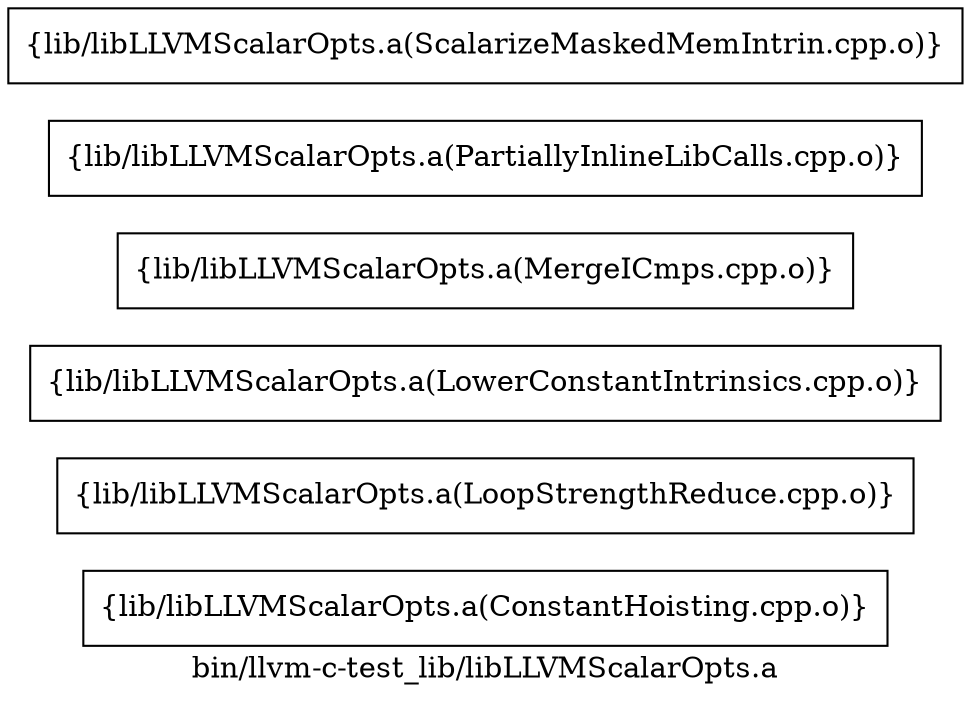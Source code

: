 digraph "bin/llvm-c-test_lib/libLLVMScalarOpts.a" {
	label="bin/llvm-c-test_lib/libLLVMScalarOpts.a";
	rankdir=LR;

	Node0x559273fa9b98 [shape=record,shape=box,group=0,label="{lib/libLLVMScalarOpts.a(ConstantHoisting.cpp.o)}"];
	Node0x559273fa9d28 [shape=record,shape=box,group=0,label="{lib/libLLVMScalarOpts.a(LoopStrengthReduce.cpp.o)}"];
	Node0x559273faaa48 [shape=record,shape=box,group=0,label="{lib/libLLVMScalarOpts.a(LowerConstantIntrinsics.cpp.o)}"];
	Node0x559273faab38 [shape=record,shape=box,group=0,label="{lib/libLLVMScalarOpts.a(MergeICmps.cpp.o)}"];
	Node0x559273fa6998 [shape=record,shape=box,group=0,label="{lib/libLLVMScalarOpts.a(PartiallyInlineLibCalls.cpp.o)}"];
	Node0x559273fa6b78 [shape=record,shape=box,group=0,label="{lib/libLLVMScalarOpts.a(ScalarizeMaskedMemIntrin.cpp.o)}"];
}
